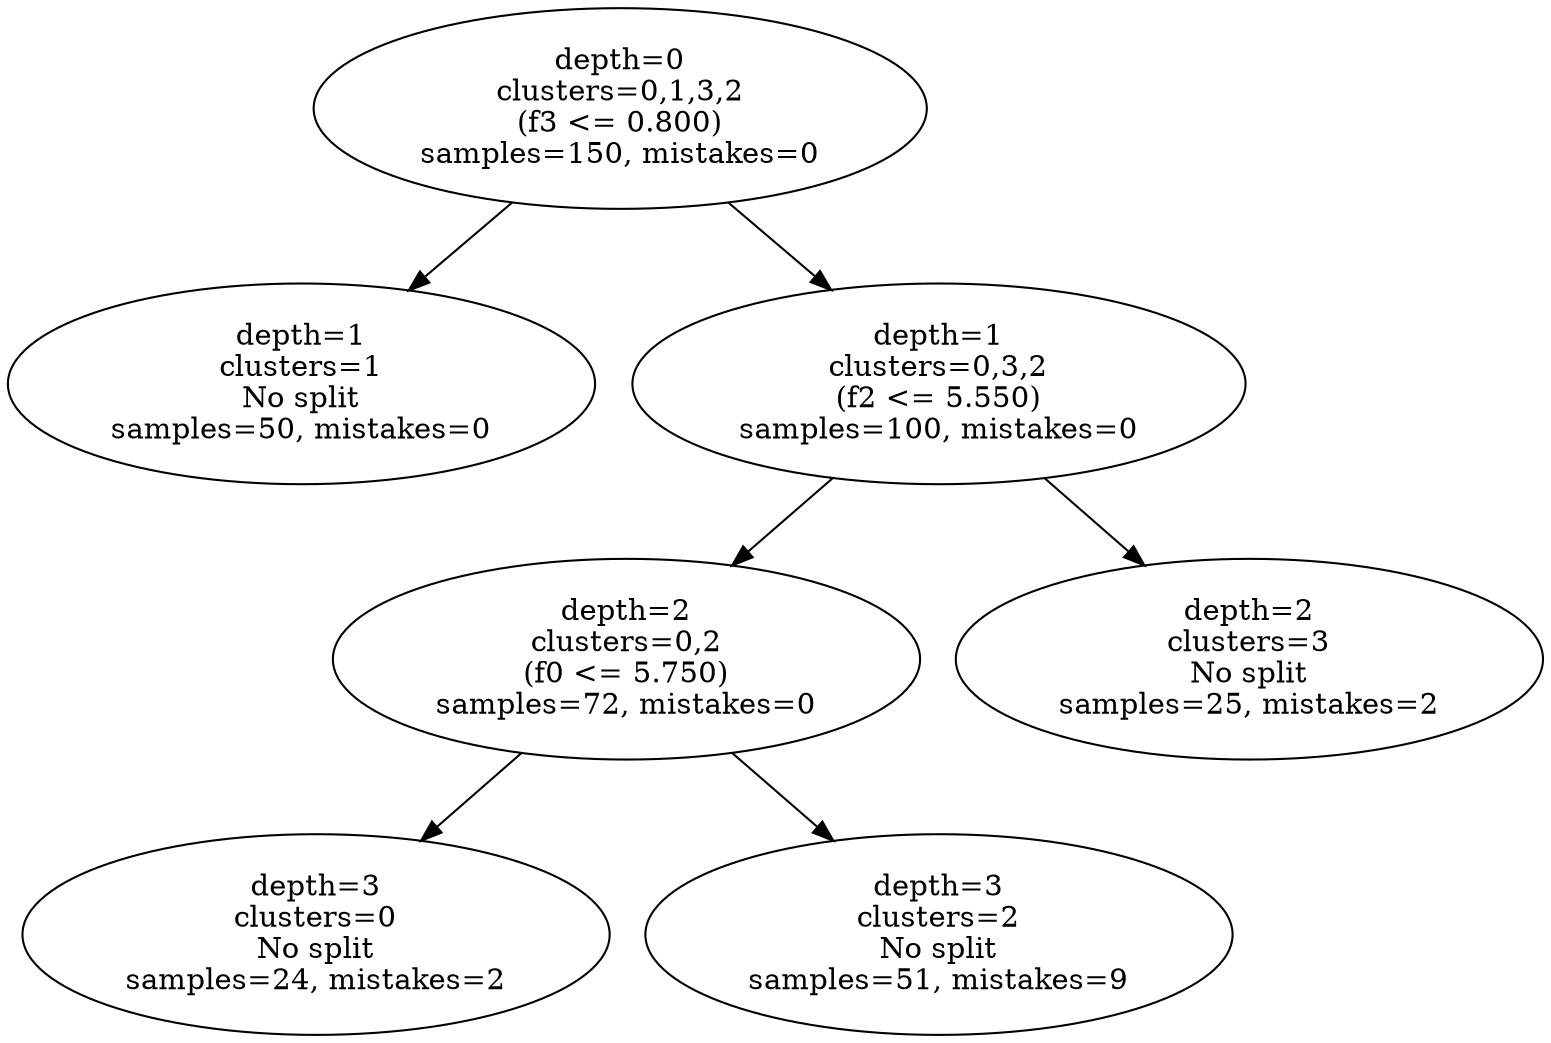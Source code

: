 digraph IMMTree {
  0 [label="depth=0\nclusters=0,1,3,2\n(f3 <= 0.800)\nsamples=150, mistakes=0"];
  1 [label="depth=1\nclusters=1\nNo split\nsamples=50, mistakes=0"];
  2 [label="depth=1\nclusters=0,3,2\n(f2 <= 5.550)\nsamples=100, mistakes=0"];
  5 [label="depth=2\nclusters=0,2\n(f0 <= 5.750)\nsamples=72, mistakes=0"];
  6 [label="depth=2\nclusters=3\nNo split\nsamples=25, mistakes=2"];
  11 [label="depth=3\nclusters=0\nNo split\nsamples=24, mistakes=2"];
  12 [label="depth=3\nclusters=2\nNo split\nsamples=51, mistakes=9"];
  0 -> 1;
  0 -> 2;
  2 -> 5;
  2 -> 6;
  5 -> 11;
  5 -> 12;
}
